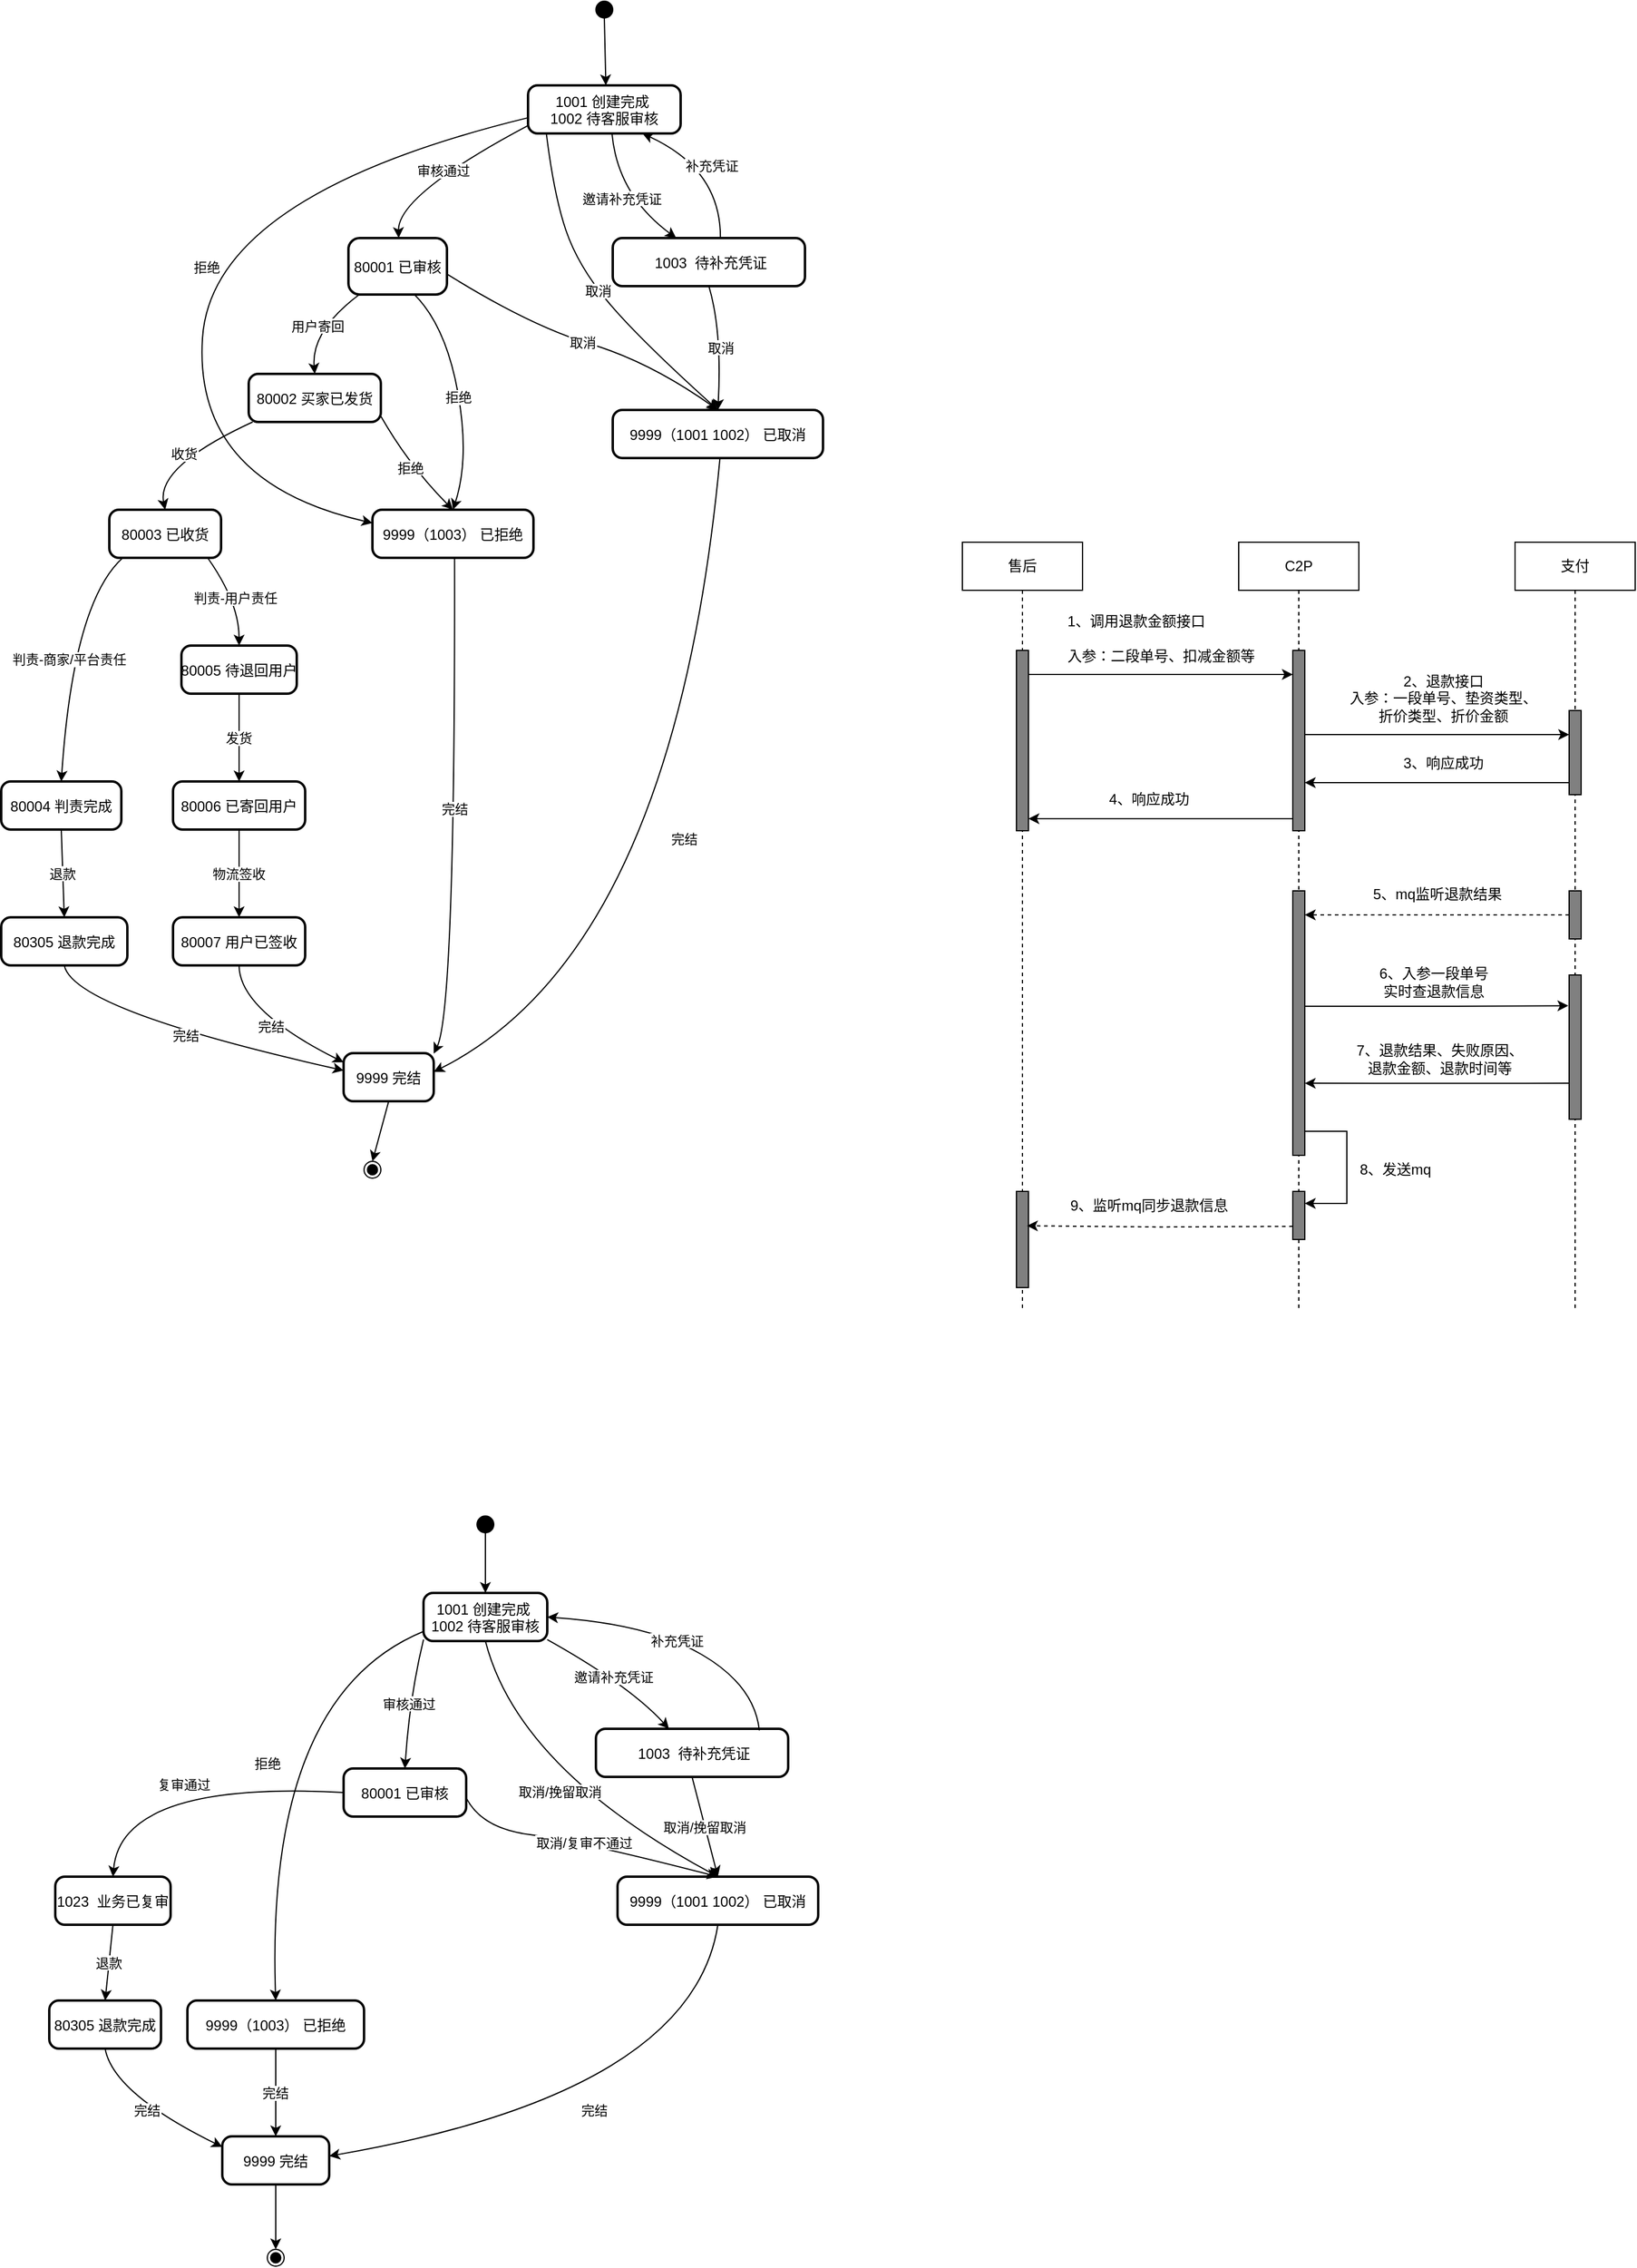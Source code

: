 <mxfile version="28.1.1">
  <diagram name="第 1 页" id="4yQItZhKM1FSXz17wNu8">
    <mxGraphModel dx="1773" dy="537" grid="1" gridSize="10" guides="1" tooltips="1" connect="1" arrows="1" fold="1" page="1" pageScale="1" pageWidth="827" pageHeight="1169" math="0" shadow="0">
      <root>
        <mxCell id="0" />
        <mxCell id="1" parent="0" />
        <mxCell id="TzoFvlbPLDbw41ZiefUc-1" value="" style="ellipse;fillColor=strokeColor;" parent="1" vertex="1">
          <mxGeometry x="495" width="14" height="14" as="geometry" />
        </mxCell>
        <mxCell id="TzoFvlbPLDbw41ZiefUc-2" value="1001 创建完成  &#xa;1002 待客服审核" style="rounded=1;arcSize=20;strokeWidth=2" parent="1" vertex="1">
          <mxGeometry x="438.5" y="70" width="127" height="40" as="geometry" />
        </mxCell>
        <mxCell id="TzoFvlbPLDbw41ZiefUc-3" value=" 1003  待补充凭证" style="rounded=1;arcSize=20;strokeWidth=2" parent="1" vertex="1">
          <mxGeometry x="509" y="197" width="160" height="40" as="geometry" />
        </mxCell>
        <mxCell id="TzoFvlbPLDbw41ZiefUc-4" value="9999（1001 1002） 已取消" style="rounded=1;arcSize=20;strokeWidth=2" parent="1" vertex="1">
          <mxGeometry x="509" y="340" width="175" height="40" as="geometry" />
        </mxCell>
        <mxCell id="TzoFvlbPLDbw41ZiefUc-5" value="9999（1003） 已拒绝" style="rounded=1;arcSize=20;strokeWidth=2" parent="1" vertex="1">
          <mxGeometry x="309" y="423" width="134" height="40" as="geometry" />
        </mxCell>
        <mxCell id="TzoFvlbPLDbw41ZiefUc-6" value="80001 已审核" style="rounded=1;arcSize=20;strokeWidth=2" parent="1" vertex="1">
          <mxGeometry x="289" y="197" width="82" height="47" as="geometry" />
        </mxCell>
        <mxCell id="TzoFvlbPLDbw41ZiefUc-7" value="80002 买家已发货" style="rounded=1;arcSize=20;strokeWidth=2" parent="1" vertex="1">
          <mxGeometry x="206" y="310" width="110" height="40" as="geometry" />
        </mxCell>
        <mxCell id="TzoFvlbPLDbw41ZiefUc-8" value="80003 已收货" style="rounded=1;arcSize=20;strokeWidth=2" parent="1" vertex="1">
          <mxGeometry x="90" y="423" width="93" height="40" as="geometry" />
        </mxCell>
        <mxCell id="TzoFvlbPLDbw41ZiefUc-9" value="80004 判责完成" style="rounded=1;arcSize=20;strokeWidth=2" parent="1" vertex="1">
          <mxGeometry y="649" width="100" height="40" as="geometry" />
        </mxCell>
        <mxCell id="TzoFvlbPLDbw41ZiefUc-10" value="80005 待退回用户" style="rounded=1;arcSize=20;strokeWidth=2" parent="1" vertex="1">
          <mxGeometry x="150" y="536" width="96" height="40" as="geometry" />
        </mxCell>
        <mxCell id="TzoFvlbPLDbw41ZiefUc-11" value="80305 退款完成" style="rounded=1;arcSize=20;strokeWidth=2" parent="1" vertex="1">
          <mxGeometry y="762" width="105" height="40" as="geometry" />
        </mxCell>
        <mxCell id="TzoFvlbPLDbw41ZiefUc-12" value="9999 完结" style="rounded=1;arcSize=20;strokeWidth=2" parent="1" vertex="1">
          <mxGeometry x="285" y="875" width="75" height="40" as="geometry" />
        </mxCell>
        <mxCell id="TzoFvlbPLDbw41ZiefUc-13" value="80006 已寄回用户" style="rounded=1;arcSize=20;strokeWidth=2" parent="1" vertex="1">
          <mxGeometry x="143" y="649" width="110" height="40" as="geometry" />
        </mxCell>
        <mxCell id="TzoFvlbPLDbw41ZiefUc-14" value="80007 用户已签收" style="rounded=1;arcSize=20;strokeWidth=2" parent="1" vertex="1">
          <mxGeometry x="143" y="762" width="110" height="40" as="geometry" />
        </mxCell>
        <mxCell id="TzoFvlbPLDbw41ZiefUc-15" value="" style="ellipse;shape=endState;fillColor=strokeColor;" parent="1" vertex="1">
          <mxGeometry x="302" y="965" width="14" height="14" as="geometry" />
        </mxCell>
        <mxCell id="TzoFvlbPLDbw41ZiefUc-16" value="" style="curved=1;startArrow=none;;exitX=0.53;exitY=1;entryX=0.51;entryY=0;rounded=0;" parent="1" source="TzoFvlbPLDbw41ZiefUc-1" target="TzoFvlbPLDbw41ZiefUc-2" edge="1">
          <mxGeometry relative="1" as="geometry">
            <Array as="points" />
          </mxGeometry>
        </mxCell>
        <mxCell id="TzoFvlbPLDbw41ZiefUc-17" value="邀请补充凭证" style="curved=1;startArrow=none;;exitX=0.55;exitY=1;entryX=0.33;entryY=0;rounded=0;" parent="1" source="TzoFvlbPLDbw41ZiefUc-2" target="TzoFvlbPLDbw41ZiefUc-3" edge="1">
          <mxGeometry relative="1" as="geometry">
            <Array as="points">
              <mxPoint x="513" y="161" />
            </Array>
          </mxGeometry>
        </mxCell>
        <mxCell id="TzoFvlbPLDbw41ZiefUc-18" value="取消" style="curved=1;startArrow=none;;exitX=0.12;exitY=1;entryX=0.5;entryY=0;rounded=0;entryDx=0;entryDy=0;" parent="1" source="TzoFvlbPLDbw41ZiefUc-2" target="TzoFvlbPLDbw41ZiefUc-4" edge="1">
          <mxGeometry relative="1" as="geometry">
            <Array as="points">
              <mxPoint x="460" y="161" />
              <mxPoint x="480" y="220" />
              <mxPoint x="530" y="280" />
            </Array>
          </mxGeometry>
        </mxCell>
        <mxCell id="TzoFvlbPLDbw41ZiefUc-19" value="拒绝" style="curved=1;startArrow=none;;exitX=0.01;exitY=0.67;entryX=0.01;entryY=0.28;rounded=0;" parent="1" source="TzoFvlbPLDbw41ZiefUc-2" target="TzoFvlbPLDbw41ZiefUc-5" edge="1">
          <mxGeometry relative="1" as="geometry">
            <Array as="points">
              <mxPoint x="175" y="161" />
              <mxPoint x="160" y="400" />
            </Array>
          </mxGeometry>
        </mxCell>
        <mxCell id="TzoFvlbPLDbw41ZiefUc-20" value="审核通过" style="curved=1;startArrow=none;;exitX=0.01;exitY=0.83;entryX=0.51;entryY=0;rounded=0;" parent="1" source="TzoFvlbPLDbw41ZiefUc-2" target="TzoFvlbPLDbw41ZiefUc-6" edge="1">
          <mxGeometry relative="1" as="geometry">
            <Array as="points">
              <mxPoint x="330" y="161" />
            </Array>
          </mxGeometry>
        </mxCell>
        <mxCell id="TzoFvlbPLDbw41ZiefUc-21" value="补充凭证" style="curved=1;startArrow=none;;exitX=0.56;exitY=0;entryX=0.75;entryY=1;rounded=0;entryDx=0;entryDy=0;" parent="1" source="TzoFvlbPLDbw41ZiefUc-3" target="TzoFvlbPLDbw41ZiefUc-2" edge="1">
          <mxGeometry x="0.006" relative="1" as="geometry">
            <Array as="points">
              <mxPoint x="599" y="140" />
            </Array>
            <mxPoint x="816.5" y="34" as="targetPoint" />
            <mxPoint as="offset" />
          </mxGeometry>
        </mxCell>
        <mxCell id="TzoFvlbPLDbw41ZiefUc-22" value="取消" style="curved=1;startArrow=none;;exitX=0.5;exitY=1;entryX=0.5;entryY=0;rounded=0;entryDx=0;entryDy=0;" parent="1" source="TzoFvlbPLDbw41ZiefUc-3" target="TzoFvlbPLDbw41ZiefUc-4" edge="1">
          <mxGeometry relative="1" as="geometry">
            <Array as="points">
              <mxPoint x="600" y="274" />
            </Array>
          </mxGeometry>
        </mxCell>
        <mxCell id="TzoFvlbPLDbw41ZiefUc-23" value="取消" style="curved=1;startArrow=none;;exitX=1.01;exitY=0.64;entryX=0.5;entryY=0;rounded=0;entryDx=0;entryDy=0;" parent="1" source="TzoFvlbPLDbw41ZiefUc-6" target="TzoFvlbPLDbw41ZiefUc-4" edge="1">
          <mxGeometry relative="1" as="geometry">
            <Array as="points">
              <mxPoint x="440" y="270" />
              <mxPoint x="540" y="300" />
            </Array>
          </mxGeometry>
        </mxCell>
        <mxCell id="TzoFvlbPLDbw41ZiefUc-24" value="拒绝" style="curved=1;startArrow=none;;exitX=0.67;exitY=1;entryX=0.5;entryY=0;rounded=0;entryDx=0;entryDy=0;" parent="1" source="TzoFvlbPLDbw41ZiefUc-6" target="TzoFvlbPLDbw41ZiefUc-5" edge="1">
          <mxGeometry relative="1" as="geometry">
            <Array as="points">
              <mxPoint x="370" y="270" />
              <mxPoint x="390" y="380" />
            </Array>
          </mxGeometry>
        </mxCell>
        <mxCell id="TzoFvlbPLDbw41ZiefUc-25" value="用户寄回" style="curved=1;startArrow=none;;exitX=0.11;exitY=1;entryX=0.5;entryY=0;rounded=0;" parent="1" source="TzoFvlbPLDbw41ZiefUc-6" target="TzoFvlbPLDbw41ZiefUc-7" edge="1">
          <mxGeometry relative="1" as="geometry">
            <Array as="points">
              <mxPoint x="258" y="274" />
            </Array>
          </mxGeometry>
        </mxCell>
        <mxCell id="TzoFvlbPLDbw41ZiefUc-26" value="拒绝" style="curved=1;startArrow=none;;exitX=1;exitY=0.88;entryX=0.5;entryY=0;rounded=0;entryDx=0;entryDy=0;" parent="1" source="TzoFvlbPLDbw41ZiefUc-7" target="TzoFvlbPLDbw41ZiefUc-5" edge="1">
          <mxGeometry relative="1" as="geometry">
            <Array as="points">
              <mxPoint x="340" y="387" />
            </Array>
          </mxGeometry>
        </mxCell>
        <mxCell id="TzoFvlbPLDbw41ZiefUc-27" value="收货" style="curved=1;startArrow=none;;exitX=0.03;exitY=1;entryX=0.5;entryY=0;rounded=0;" parent="1" source="TzoFvlbPLDbw41ZiefUc-7" target="TzoFvlbPLDbw41ZiefUc-8" edge="1">
          <mxGeometry relative="1" as="geometry">
            <Array as="points">
              <mxPoint x="129" y="387" />
            </Array>
          </mxGeometry>
        </mxCell>
        <mxCell id="TzoFvlbPLDbw41ZiefUc-28" value="判责-商家/平台责任" style="curved=1;startArrow=none;;exitX=0.12;exitY=1;entryX=0.5;entryY=0;rounded=0;" parent="1" source="TzoFvlbPLDbw41ZiefUc-8" target="TzoFvlbPLDbw41ZiefUc-9" edge="1">
          <mxGeometry relative="1" as="geometry">
            <Array as="points">
              <mxPoint x="60" y="500" />
            </Array>
          </mxGeometry>
        </mxCell>
        <mxCell id="TzoFvlbPLDbw41ZiefUc-29" value="判责-用户责任" style="curved=1;startArrow=none;;exitX=0.88;exitY=1;entryX=0.5;entryY=0;rounded=0;" parent="1" source="TzoFvlbPLDbw41ZiefUc-8" target="TzoFvlbPLDbw41ZiefUc-10" edge="1">
          <mxGeometry relative="1" as="geometry">
            <Array as="points">
              <mxPoint x="198" y="500" />
            </Array>
          </mxGeometry>
        </mxCell>
        <mxCell id="TzoFvlbPLDbw41ZiefUc-30" value="退款" style="curved=1;startArrow=none;;exitX=0.5;exitY=1;entryX=0.5;entryY=0;rounded=0;" parent="1" source="TzoFvlbPLDbw41ZiefUc-9" target="TzoFvlbPLDbw41ZiefUc-11" edge="1">
          <mxGeometry relative="1" as="geometry">
            <Array as="points" />
          </mxGeometry>
        </mxCell>
        <mxCell id="TzoFvlbPLDbw41ZiefUc-31" value="完结" style="curved=1;startArrow=none;;exitX=0.5;exitY=1;entryX=0;entryY=0.36;rounded=0;" parent="1" source="TzoFvlbPLDbw41ZiefUc-11" target="TzoFvlbPLDbw41ZiefUc-12" edge="1">
          <mxGeometry relative="1" as="geometry">
            <Array as="points">
              <mxPoint x="60" y="839" />
            </Array>
          </mxGeometry>
        </mxCell>
        <mxCell id="TzoFvlbPLDbw41ZiefUc-32" value="发货" style="curved=1;startArrow=none;;exitX=0.5;exitY=1;entryX=0.5;entryY=0;rounded=0;" parent="1" source="TzoFvlbPLDbw41ZiefUc-10" target="TzoFvlbPLDbw41ZiefUc-13" edge="1">
          <mxGeometry relative="1" as="geometry">
            <Array as="points" />
          </mxGeometry>
        </mxCell>
        <mxCell id="TzoFvlbPLDbw41ZiefUc-33" value="物流签收" style="curved=1;startArrow=none;;exitX=0.5;exitY=1;entryX=0.5;entryY=0;rounded=0;" parent="1" source="TzoFvlbPLDbw41ZiefUc-13" target="TzoFvlbPLDbw41ZiefUc-14" edge="1">
          <mxGeometry relative="1" as="geometry">
            <Array as="points" />
          </mxGeometry>
        </mxCell>
        <mxCell id="TzoFvlbPLDbw41ZiefUc-34" value="完结" style="curved=1;startArrow=none;;exitX=0.5;exitY=1;entryX=0;entryY=0.19;rounded=0;" parent="1" source="TzoFvlbPLDbw41ZiefUc-14" target="TzoFvlbPLDbw41ZiefUc-12" edge="1">
          <mxGeometry relative="1" as="geometry">
            <Array as="points">
              <mxPoint x="198" y="839" />
            </Array>
          </mxGeometry>
        </mxCell>
        <mxCell id="TzoFvlbPLDbw41ZiefUc-35" value="完结" style="curved=1;startArrow=none;;exitX=0.51;exitY=1;entryX=1;entryY=0.01;rounded=0;" parent="1" source="TzoFvlbPLDbw41ZiefUc-5" target="TzoFvlbPLDbw41ZiefUc-12" edge="1">
          <mxGeometry relative="1" as="geometry">
            <Array as="points">
              <mxPoint x="378" y="839" />
            </Array>
          </mxGeometry>
        </mxCell>
        <mxCell id="TzoFvlbPLDbw41ZiefUc-36" value="完结" style="curved=1;startArrow=none;;exitX=0.51;exitY=1;entryX=1;entryY=0.39;rounded=0;" parent="1" source="TzoFvlbPLDbw41ZiefUc-4" target="TzoFvlbPLDbw41ZiefUc-12" edge="1">
          <mxGeometry relative="1" as="geometry">
            <Array as="points">
              <mxPoint x="560" y="790" />
            </Array>
          </mxGeometry>
        </mxCell>
        <mxCell id="TzoFvlbPLDbw41ZiefUc-37" value="" style="curved=1;startArrow=none;;exitX=0.5;exitY=1;entryX=0.5;entryY=0;rounded=0;" parent="1" source="TzoFvlbPLDbw41ZiefUc-12" target="TzoFvlbPLDbw41ZiefUc-15" edge="1">
          <mxGeometry relative="1" as="geometry">
            <Array as="points" />
          </mxGeometry>
        </mxCell>
        <mxCell id="GfPiX0NhnV7fmGX6SbUD-1" value="" style="ellipse;fillColor=strokeColor;" parent="1" vertex="1">
          <mxGeometry x="396" y="1260" width="14" height="14" as="geometry" />
        </mxCell>
        <mxCell id="GfPiX0NhnV7fmGX6SbUD-2" value="1001 创建完成 &#xa;1002 待客服审核" style="rounded=1;arcSize=20;strokeWidth=2" parent="1" vertex="1">
          <mxGeometry x="351.5" y="1324" width="103" height="40" as="geometry" />
        </mxCell>
        <mxCell id="GfPiX0NhnV7fmGX6SbUD-3" value=" 1003  待补充凭证" style="rounded=1;arcSize=20;strokeWidth=2" parent="1" vertex="1">
          <mxGeometry x="495" y="1437" width="160" height="40" as="geometry" />
        </mxCell>
        <mxCell id="GfPiX0NhnV7fmGX6SbUD-4" value="9999（1001 1002） 已取消" style="rounded=1;arcSize=20;strokeWidth=2" parent="1" vertex="1">
          <mxGeometry x="513" y="1560" width="167" height="40" as="geometry" />
        </mxCell>
        <mxCell id="GfPiX0NhnV7fmGX6SbUD-5" value="9999（1003） 已拒绝" style="rounded=1;arcSize=20;strokeWidth=2" parent="1" vertex="1">
          <mxGeometry x="155" y="1663" width="147" height="40" as="geometry" />
        </mxCell>
        <mxCell id="GfPiX0NhnV7fmGX6SbUD-6" value="80001 已审核" style="rounded=1;arcSize=20;strokeWidth=2" parent="1" vertex="1">
          <mxGeometry x="285" y="1470" width="102" height="40" as="geometry" />
        </mxCell>
        <mxCell id="GfPiX0NhnV7fmGX6SbUD-7" value="1023  业务已复审" style="rounded=1;arcSize=20;strokeWidth=2" parent="1" vertex="1">
          <mxGeometry x="45" y="1560" width="96" height="40" as="geometry" />
        </mxCell>
        <mxCell id="GfPiX0NhnV7fmGX6SbUD-8" value="80305 退款完成" style="rounded=1;arcSize=20;strokeWidth=2" parent="1" vertex="1">
          <mxGeometry x="40" y="1663" width="93" height="40" as="geometry" />
        </mxCell>
        <mxCell id="GfPiX0NhnV7fmGX6SbUD-9" value="9999 完结" style="rounded=1;arcSize=20;strokeWidth=2" parent="1" vertex="1">
          <mxGeometry x="184" y="1776" width="89" height="40" as="geometry" />
        </mxCell>
        <mxCell id="GfPiX0NhnV7fmGX6SbUD-10" value="" style="ellipse;shape=endState;fillColor=strokeColor;" parent="1" vertex="1">
          <mxGeometry x="221.5" y="1870" width="14" height="14" as="geometry" />
        </mxCell>
        <mxCell id="GfPiX0NhnV7fmGX6SbUD-11" value="" style="curved=1;startArrow=none;;exitX=0.51;exitY=1;entryX=0.5;entryY=0;rounded=0;" parent="1" source="GfPiX0NhnV7fmGX6SbUD-1" target="GfPiX0NhnV7fmGX6SbUD-2" edge="1">
          <mxGeometry relative="1" as="geometry">
            <Array as="points" />
          </mxGeometry>
        </mxCell>
        <mxCell id="GfPiX0NhnV7fmGX6SbUD-12" value="邀请补充凭证" style="curved=1;startArrow=none;;exitX=1;exitY=0.97;entryX=0.38;entryY=0;rounded=0;" parent="1" source="GfPiX0NhnV7fmGX6SbUD-2" target="GfPiX0NhnV7fmGX6SbUD-3" edge="1">
          <mxGeometry relative="1" as="geometry">
            <Array as="points">
              <mxPoint x="523" y="1401" />
            </Array>
          </mxGeometry>
        </mxCell>
        <mxCell id="GfPiX0NhnV7fmGX6SbUD-13" value="取消/挽留取消" style="curved=1;startArrow=none;;exitX=0.5;exitY=1;entryX=0.5;entryY=0;rounded=0;entryDx=0;entryDy=0;" parent="1" source="GfPiX0NhnV7fmGX6SbUD-2" target="GfPiX0NhnV7fmGX6SbUD-4" edge="1">
          <mxGeometry relative="1" as="geometry">
            <Array as="points">
              <mxPoint x="430" y="1470" />
            </Array>
          </mxGeometry>
        </mxCell>
        <mxCell id="GfPiX0NhnV7fmGX6SbUD-14" value="拒绝" style="curved=1;startArrow=none;;exitX=0;exitY=0.8;entryX=0.5;entryY=0;rounded=0;" parent="1" source="GfPiX0NhnV7fmGX6SbUD-2" target="GfPiX0NhnV7fmGX6SbUD-5" edge="1">
          <mxGeometry relative="1" as="geometry">
            <Array as="points">
              <mxPoint x="220" y="1410" />
            </Array>
          </mxGeometry>
        </mxCell>
        <mxCell id="GfPiX0NhnV7fmGX6SbUD-15" value="审核通过" style="curved=1;startArrow=none;;exitX=0;exitY=0.97;entryX=0.5;entryY=0;rounded=0;" parent="1" source="GfPiX0NhnV7fmGX6SbUD-2" target="GfPiX0NhnV7fmGX6SbUD-6" edge="1">
          <mxGeometry relative="1" as="geometry">
            <Array as="points">
              <mxPoint x="340" y="1410" />
            </Array>
          </mxGeometry>
        </mxCell>
        <mxCell id="GfPiX0NhnV7fmGX6SbUD-16" value="补充凭证" style="curved=1;startArrow=none;;exitX=0.85;exitY=0.033;entryX=1;entryY=0.5;rounded=0;exitDx=0;exitDy=0;exitPerimeter=0;entryDx=0;entryDy=0;" parent="1" source="GfPiX0NhnV7fmGX6SbUD-3" target="GfPiX0NhnV7fmGX6SbUD-2" edge="1">
          <mxGeometry relative="1" as="geometry">
            <Array as="points">
              <mxPoint x="627" y="1401" />
              <mxPoint x="540" y="1350" />
            </Array>
          </mxGeometry>
        </mxCell>
        <mxCell id="GfPiX0NhnV7fmGX6SbUD-17" value="取消/挽留取消" style="curved=1;startArrow=none;;exitX=0.5;exitY=1;entryX=0.5;entryY=0;rounded=0;" parent="1" source="GfPiX0NhnV7fmGX6SbUD-3" target="GfPiX0NhnV7fmGX6SbUD-4" edge="1">
          <mxGeometry relative="1" as="geometry">
            <Array as="points" />
          </mxGeometry>
        </mxCell>
        <mxCell id="GfPiX0NhnV7fmGX6SbUD-18" value="复审通过" style="curved=1;startArrow=none;;exitX=0;exitY=0.5;entryX=0.5;entryY=0;rounded=0;exitDx=0;exitDy=0;" parent="1" source="GfPiX0NhnV7fmGX6SbUD-6" target="GfPiX0NhnV7fmGX6SbUD-7" edge="1">
          <mxGeometry relative="1" as="geometry">
            <Array as="points">
              <mxPoint x="100" y="1480" />
            </Array>
          </mxGeometry>
        </mxCell>
        <mxCell id="GfPiX0NhnV7fmGX6SbUD-19" value="取消/复审不通过" style="curved=1;startArrow=none;;exitX=1;exitY=0.61;entryX=0.5;entryY=0;rounded=0;entryDx=0;entryDy=0;" parent="1" source="GfPiX0NhnV7fmGX6SbUD-6" target="GfPiX0NhnV7fmGX6SbUD-4" edge="1">
          <mxGeometry relative="1" as="geometry">
            <Array as="points">
              <mxPoint x="400" y="1520" />
              <mxPoint x="480" y="1530" />
            </Array>
          </mxGeometry>
        </mxCell>
        <mxCell id="GfPiX0NhnV7fmGX6SbUD-20" value="退款" style="curved=1;startArrow=none;;exitX=0.5;exitY=1;entryX=0.5;entryY=0;rounded=0;" parent="1" source="GfPiX0NhnV7fmGX6SbUD-7" target="GfPiX0NhnV7fmGX6SbUD-8" edge="1">
          <mxGeometry relative="1" as="geometry">
            <Array as="points" />
          </mxGeometry>
        </mxCell>
        <mxCell id="GfPiX0NhnV7fmGX6SbUD-21" value="完结" style="curved=1;startArrow=none;;exitX=0.5;exitY=1;entryX=0;entryY=0.22;rounded=0;" parent="1" source="GfPiX0NhnV7fmGX6SbUD-8" target="GfPiX0NhnV7fmGX6SbUD-9" edge="1">
          <mxGeometry relative="1" as="geometry">
            <Array as="points">
              <mxPoint x="93" y="1740" />
            </Array>
          </mxGeometry>
        </mxCell>
        <mxCell id="GfPiX0NhnV7fmGX6SbUD-22" value="完结" style="curved=1;startArrow=none;;exitX=0.5;exitY=1;entryX=0.5;entryY=0;rounded=0;" parent="1" source="GfPiX0NhnV7fmGX6SbUD-5" target="GfPiX0NhnV7fmGX6SbUD-9" edge="1">
          <mxGeometry relative="1" as="geometry">
            <Array as="points" />
          </mxGeometry>
        </mxCell>
        <mxCell id="GfPiX0NhnV7fmGX6SbUD-23" value="完结" style="curved=1;startArrow=none;;exitX=0.5;exitY=1;entryX=1;entryY=0.41;rounded=0;" parent="1" source="GfPiX0NhnV7fmGX6SbUD-4" target="GfPiX0NhnV7fmGX6SbUD-9" edge="1">
          <mxGeometry relative="1" as="geometry">
            <Array as="points">
              <mxPoint x="575" y="1740" />
            </Array>
          </mxGeometry>
        </mxCell>
        <mxCell id="GfPiX0NhnV7fmGX6SbUD-24" value="" style="curved=1;startArrow=none;;exitX=0.5;exitY=1;entryX=0.5;entryY=0;rounded=0;" parent="1" source="GfPiX0NhnV7fmGX6SbUD-9" target="GfPiX0NhnV7fmGX6SbUD-10" edge="1">
          <mxGeometry relative="1" as="geometry">
            <Array as="points" />
          </mxGeometry>
        </mxCell>
        <mxCell id="zb_JyDND8dHimQHmOOMn-1" value="C2P" style="shape=umlLifeline;perimeter=lifelinePerimeter;whiteSpace=wrap;html=1;container=1;dropTarget=0;collapsible=0;recursiveResize=0;outlineConnect=0;portConstraint=eastwest;newEdgeStyle={&quot;edgeStyle&quot;:&quot;elbowEdgeStyle&quot;,&quot;elbow&quot;:&quot;vertical&quot;,&quot;curved&quot;:0,&quot;rounded&quot;:0};" parent="1" vertex="1">
          <mxGeometry x="1030" y="450" width="100" height="640" as="geometry" />
        </mxCell>
        <mxCell id="zb_JyDND8dHimQHmOOMn-2" value="" style="html=1;points=[[0,0,0,0,5],[0,1,0,0,-5],[1,0,0,0,5],[1,1,0,0,-5]];perimeter=orthogonalPerimeter;outlineConnect=0;targetShapes=umlLifeline;portConstraint=eastwest;newEdgeStyle={&quot;curved&quot;:0,&quot;rounded&quot;:0};fillColor=#808080;" parent="zb_JyDND8dHimQHmOOMn-1" vertex="1">
          <mxGeometry x="45" y="90" width="10" height="150" as="geometry" />
        </mxCell>
        <mxCell id="zb_JyDND8dHimQHmOOMn-33" style="edgeStyle=orthogonalEdgeStyle;rounded=0;orthogonalLoop=1;jettySize=auto;html=1;curved=0;" parent="zb_JyDND8dHimQHmOOMn-1" source="zb_JyDND8dHimQHmOOMn-23" target="zb_JyDND8dHimQHmOOMn-32" edge="1">
          <mxGeometry relative="1" as="geometry">
            <mxPoint x="60" y="400" as="sourcePoint" />
            <Array as="points">
              <mxPoint x="90" y="490" />
              <mxPoint x="90" y="550" />
            </Array>
          </mxGeometry>
        </mxCell>
        <mxCell id="zb_JyDND8dHimQHmOOMn-23" value="" style="html=1;points=[[0,0,0,0,5],[0,1,0,0,-5],[1,0,0,0,5],[1,1,0,0,-5]];perimeter=orthogonalPerimeter;outlineConnect=0;targetShapes=umlLifeline;portConstraint=eastwest;newEdgeStyle={&quot;curved&quot;:0,&quot;rounded&quot;:0};fillColor=#808080;" parent="zb_JyDND8dHimQHmOOMn-1" vertex="1">
          <mxGeometry x="45" y="290" width="10" height="220" as="geometry" />
        </mxCell>
        <mxCell id="zb_JyDND8dHimQHmOOMn-32" value="" style="html=1;points=[[0,0,0,0,5],[0,1,0,0,-5],[1,0,0,0,5],[1,1,0,0,-5]];perimeter=orthogonalPerimeter;outlineConnect=0;targetShapes=umlLifeline;portConstraint=eastwest;newEdgeStyle={&quot;curved&quot;:0,&quot;rounded&quot;:0};fillColor=#808080;" parent="zb_JyDND8dHimQHmOOMn-1" vertex="1">
          <mxGeometry x="45" y="540" width="10" height="40" as="geometry" />
        </mxCell>
        <mxCell id="zb_JyDND8dHimQHmOOMn-3" value="售后" style="shape=umlLifeline;perimeter=lifelinePerimeter;whiteSpace=wrap;html=1;container=1;dropTarget=0;collapsible=0;recursiveResize=0;outlineConnect=0;portConstraint=eastwest;newEdgeStyle={&quot;edgeStyle&quot;:&quot;elbowEdgeStyle&quot;,&quot;elbow&quot;:&quot;vertical&quot;,&quot;curved&quot;:0,&quot;rounded&quot;:0};" parent="1" vertex="1">
          <mxGeometry x="800" y="450" width="100" height="640" as="geometry" />
        </mxCell>
        <mxCell id="zb_JyDND8dHimQHmOOMn-8" value="" style="html=1;points=[[0,0,0,0,5],[0,1,0,0,-5],[1,0,0,0,5],[1,1,0,0,-5]];perimeter=orthogonalPerimeter;outlineConnect=0;targetShapes=umlLifeline;portConstraint=eastwest;newEdgeStyle={&quot;curved&quot;:0,&quot;rounded&quot;:0};fillColor=#808080;" parent="zb_JyDND8dHimQHmOOMn-3" vertex="1">
          <mxGeometry x="45" y="90" width="10" height="150" as="geometry" />
        </mxCell>
        <mxCell id="zb_JyDND8dHimQHmOOMn-35" value="" style="html=1;points=[[0,0,0,0,5],[0,1,0,0,-5],[1,0,0,0,5],[1,1,0,0,-5]];perimeter=orthogonalPerimeter;outlineConnect=0;targetShapes=umlLifeline;portConstraint=eastwest;newEdgeStyle={&quot;curved&quot;:0,&quot;rounded&quot;:0};fillColor=#808080;" parent="zb_JyDND8dHimQHmOOMn-3" vertex="1">
          <mxGeometry x="45" y="540" width="10" height="80" as="geometry" />
        </mxCell>
        <mxCell id="zb_JyDND8dHimQHmOOMn-5" value="支付" style="shape=umlLifeline;perimeter=lifelinePerimeter;whiteSpace=wrap;html=1;container=1;dropTarget=0;collapsible=0;recursiveResize=0;outlineConnect=0;portConstraint=eastwest;newEdgeStyle={&quot;edgeStyle&quot;:&quot;elbowEdgeStyle&quot;,&quot;elbow&quot;:&quot;vertical&quot;,&quot;curved&quot;:0,&quot;rounded&quot;:0};" parent="1" vertex="1">
          <mxGeometry x="1260" y="450" width="100" height="640" as="geometry" />
        </mxCell>
        <mxCell id="zb_JyDND8dHimQHmOOMn-6" value="" style="html=1;points=[[0,0,0,0,5],[0,1,0,0,-5],[1,0,0,0,5],[1,1,0,0,-5]];perimeter=orthogonalPerimeter;outlineConnect=0;targetShapes=umlLifeline;portConstraint=eastwest;newEdgeStyle={&quot;curved&quot;:0,&quot;rounded&quot;:0};fillColor=#808080;" parent="zb_JyDND8dHimQHmOOMn-5" vertex="1">
          <mxGeometry x="45" y="140" width="10" height="70" as="geometry" />
        </mxCell>
        <mxCell id="zb_JyDND8dHimQHmOOMn-22" value="" style="html=1;points=[[0,0,0,0,5],[0,1,0,0,-5],[1,0,0,0,5],[1,1,0,0,-5]];perimeter=orthogonalPerimeter;outlineConnect=0;targetShapes=umlLifeline;portConstraint=eastwest;newEdgeStyle={&quot;curved&quot;:0,&quot;rounded&quot;:0};fillColor=#808080;" parent="zb_JyDND8dHimQHmOOMn-5" vertex="1">
          <mxGeometry x="45" y="290" width="10" height="40" as="geometry" />
        </mxCell>
        <mxCell id="zb_JyDND8dHimQHmOOMn-26" value="" style="html=1;points=[[0,0,0,0,5],[0,1,0,0,-5],[1,0,0,0,5],[1,1,0,0,-5]];perimeter=orthogonalPerimeter;outlineConnect=0;targetShapes=umlLifeline;portConstraint=eastwest;newEdgeStyle={&quot;curved&quot;:0,&quot;rounded&quot;:0};fillColor=#808080;" parent="zb_JyDND8dHimQHmOOMn-5" vertex="1">
          <mxGeometry x="45" y="360" width="10" height="120" as="geometry" />
        </mxCell>
        <mxCell id="zb_JyDND8dHimQHmOOMn-10" value="&lt;div style=&quot;text-align: left;&quot;&gt;&lt;span style=&quot;background-color: transparent; color: light-dark(rgb(0, 0, 0), rgb(255, 255, 255));&quot;&gt;1、调用退款金额接口&lt;/span&gt;&lt;/div&gt;&lt;div style=&quot;text-align: left;&quot;&gt;&lt;span style=&quot;background-color: transparent; color: light-dark(rgb(0, 0, 0), rgb(255, 255, 255));&quot;&gt;&lt;br&gt;&lt;/span&gt;&lt;/div&gt;&lt;div&gt;&lt;div style=&quot;text-align: left;&quot;&gt;&lt;span style=&quot;background-color: transparent; color: light-dark(rgb(0, 0, 0), rgb(255, 255, 255));&quot;&gt;入参：&lt;/span&gt;&lt;span style=&quot;background-color: transparent; color: light-dark(rgb(0, 0, 0), rgb(255, 255, 255));&quot;&gt;二段单号、扣减金额等&lt;/span&gt;&lt;/div&gt;&lt;/div&gt;" style="text;html=1;align=center;verticalAlign=middle;resizable=0;points=[];autosize=1;strokeColor=none;fillColor=none;" parent="1" vertex="1">
          <mxGeometry x="875" y="500" width="180" height="60" as="geometry" />
        </mxCell>
        <mxCell id="zb_JyDND8dHimQHmOOMn-12" style="edgeStyle=orthogonalEdgeStyle;rounded=0;orthogonalLoop=1;jettySize=auto;html=1;curved=0;" parent="1" source="zb_JyDND8dHimQHmOOMn-8" target="zb_JyDND8dHimQHmOOMn-2" edge="1">
          <mxGeometry relative="1" as="geometry">
            <Array as="points">
              <mxPoint x="970" y="560" />
              <mxPoint x="970" y="560" />
            </Array>
          </mxGeometry>
        </mxCell>
        <mxCell id="zb_JyDND8dHimQHmOOMn-14" style="edgeStyle=orthogonalEdgeStyle;rounded=0;orthogonalLoop=1;jettySize=auto;html=1;curved=0;" parent="1" target="zb_JyDND8dHimQHmOOMn-6" edge="1">
          <mxGeometry relative="1" as="geometry">
            <mxPoint x="1085" y="615" as="sourcePoint" />
            <mxPoint x="1300" y="610" as="targetPoint" />
            <Array as="points">
              <mxPoint x="1085" y="610" />
            </Array>
          </mxGeometry>
        </mxCell>
        <mxCell id="zb_JyDND8dHimQHmOOMn-15" value="2、退款接口&lt;div&gt;入参：一段单号、垫资类型、&lt;br&gt;折价类型、折价金额&lt;/div&gt;" style="text;html=1;align=center;verticalAlign=middle;resizable=0;points=[];autosize=1;strokeColor=none;fillColor=none;" parent="1" vertex="1">
          <mxGeometry x="1110" y="550" width="180" height="60" as="geometry" />
        </mxCell>
        <mxCell id="zb_JyDND8dHimQHmOOMn-16" style="edgeStyle=orthogonalEdgeStyle;rounded=0;orthogonalLoop=1;jettySize=auto;html=1;curved=0;" parent="1" source="zb_JyDND8dHimQHmOOMn-6" target="zb_JyDND8dHimQHmOOMn-2" edge="1">
          <mxGeometry relative="1" as="geometry">
            <Array as="points">
              <mxPoint x="1200" y="650" />
              <mxPoint x="1200" y="650" />
            </Array>
          </mxGeometry>
        </mxCell>
        <mxCell id="zb_JyDND8dHimQHmOOMn-19" value="3、响应成功" style="text;html=1;align=center;verticalAlign=middle;resizable=0;points=[];autosize=1;strokeColor=none;fillColor=none;" parent="1" vertex="1">
          <mxGeometry x="1155" y="619" width="90" height="30" as="geometry" />
        </mxCell>
        <mxCell id="zb_JyDND8dHimQHmOOMn-20" style="edgeStyle=orthogonalEdgeStyle;rounded=0;orthogonalLoop=1;jettySize=auto;html=1;curved=0;" parent="1" source="zb_JyDND8dHimQHmOOMn-2" target="zb_JyDND8dHimQHmOOMn-8" edge="1">
          <mxGeometry relative="1" as="geometry">
            <Array as="points">
              <mxPoint x="960" y="680" />
              <mxPoint x="960" y="680" />
            </Array>
          </mxGeometry>
        </mxCell>
        <mxCell id="zb_JyDND8dHimQHmOOMn-21" value="4、响应成功" style="text;html=1;align=center;verticalAlign=middle;resizable=0;points=[];autosize=1;strokeColor=none;fillColor=none;" parent="1" vertex="1">
          <mxGeometry x="910" y="649" width="90" height="30" as="geometry" />
        </mxCell>
        <mxCell id="zb_JyDND8dHimQHmOOMn-24" style="edgeStyle=orthogonalEdgeStyle;rounded=0;orthogonalLoop=1;jettySize=auto;html=1;curved=0;dashed=1;" parent="1" source="zb_JyDND8dHimQHmOOMn-22" target="zb_JyDND8dHimQHmOOMn-23" edge="1">
          <mxGeometry relative="1" as="geometry">
            <Array as="points">
              <mxPoint x="1140" y="760" />
              <mxPoint x="1140" y="760" />
            </Array>
          </mxGeometry>
        </mxCell>
        <mxCell id="zb_JyDND8dHimQHmOOMn-25" value="5、mq监听退款结果" style="text;html=1;align=center;verticalAlign=middle;resizable=0;points=[];autosize=1;strokeColor=none;fillColor=none;" parent="1" vertex="1">
          <mxGeometry x="1130" y="728" width="130" height="30" as="geometry" />
        </mxCell>
        <mxCell id="zb_JyDND8dHimQHmOOMn-28" value="6、入参一段单号&lt;br&gt;实时查退款信息" style="text;html=1;align=center;verticalAlign=middle;resizable=0;points=[];autosize=1;strokeColor=none;fillColor=none;" parent="1" vertex="1">
          <mxGeometry x="1137" y="796" width="110" height="40" as="geometry" />
        </mxCell>
        <mxCell id="zb_JyDND8dHimQHmOOMn-29" style="edgeStyle=orthogonalEdgeStyle;rounded=0;orthogonalLoop=1;jettySize=auto;html=1;curved=0;entryX=-0.065;entryY=0.213;entryDx=0;entryDy=0;entryPerimeter=0;" parent="1" source="zb_JyDND8dHimQHmOOMn-23" target="zb_JyDND8dHimQHmOOMn-26" edge="1">
          <mxGeometry relative="1" as="geometry">
            <Array as="points">
              <mxPoint x="1210" y="836" />
              <mxPoint x="1210" y="836" />
            </Array>
          </mxGeometry>
        </mxCell>
        <mxCell id="zb_JyDND8dHimQHmOOMn-30" style="edgeStyle=orthogonalEdgeStyle;rounded=0;orthogonalLoop=1;jettySize=auto;html=1;curved=0;" parent="1" edge="1">
          <mxGeometry relative="1" as="geometry">
            <mxPoint x="1305.0" y="900.059" as="sourcePoint" />
            <mxPoint x="1085.0" y="900.059" as="targetPoint" />
            <Array as="points">
              <mxPoint x="1200" y="900" />
              <mxPoint x="1200" y="900" />
            </Array>
          </mxGeometry>
        </mxCell>
        <mxCell id="zb_JyDND8dHimQHmOOMn-31" value="7、退款结果、失败原因、&lt;br&gt;退款金额、退款时间等" style="text;html=1;align=center;verticalAlign=middle;resizable=0;points=[];autosize=1;strokeColor=none;fillColor=none;" parent="1" vertex="1">
          <mxGeometry x="1117" y="860" width="160" height="40" as="geometry" />
        </mxCell>
        <mxCell id="zb_JyDND8dHimQHmOOMn-34" value="8、发送mq" style="text;html=1;align=center;verticalAlign=middle;resizable=0;points=[];autosize=1;strokeColor=none;fillColor=none;" parent="1" vertex="1">
          <mxGeometry x="1120" y="957" width="80" height="30" as="geometry" />
        </mxCell>
        <mxCell id="zb_JyDND8dHimQHmOOMn-36" style="edgeStyle=orthogonalEdgeStyle;rounded=0;orthogonalLoop=1;jettySize=auto;html=1;curved=0;entryX=0.876;entryY=0.245;entryDx=0;entryDy=0;entryPerimeter=0;dashed=1;" parent="1" edge="1">
          <mxGeometry relative="1" as="geometry">
            <mxPoint x="1075.0" y="1019.059" as="sourcePoint" />
            <mxPoint x="853.76" y="1018.6" as="targetPoint" />
          </mxGeometry>
        </mxCell>
        <mxCell id="zb_JyDND8dHimQHmOOMn-37" value="9、监听mq同步退款信息" style="text;html=1;align=center;verticalAlign=middle;resizable=0;points=[];autosize=1;strokeColor=none;fillColor=none;" parent="1" vertex="1">
          <mxGeometry x="880" y="987" width="150" height="30" as="geometry" />
        </mxCell>
      </root>
    </mxGraphModel>
  </diagram>
</mxfile>
